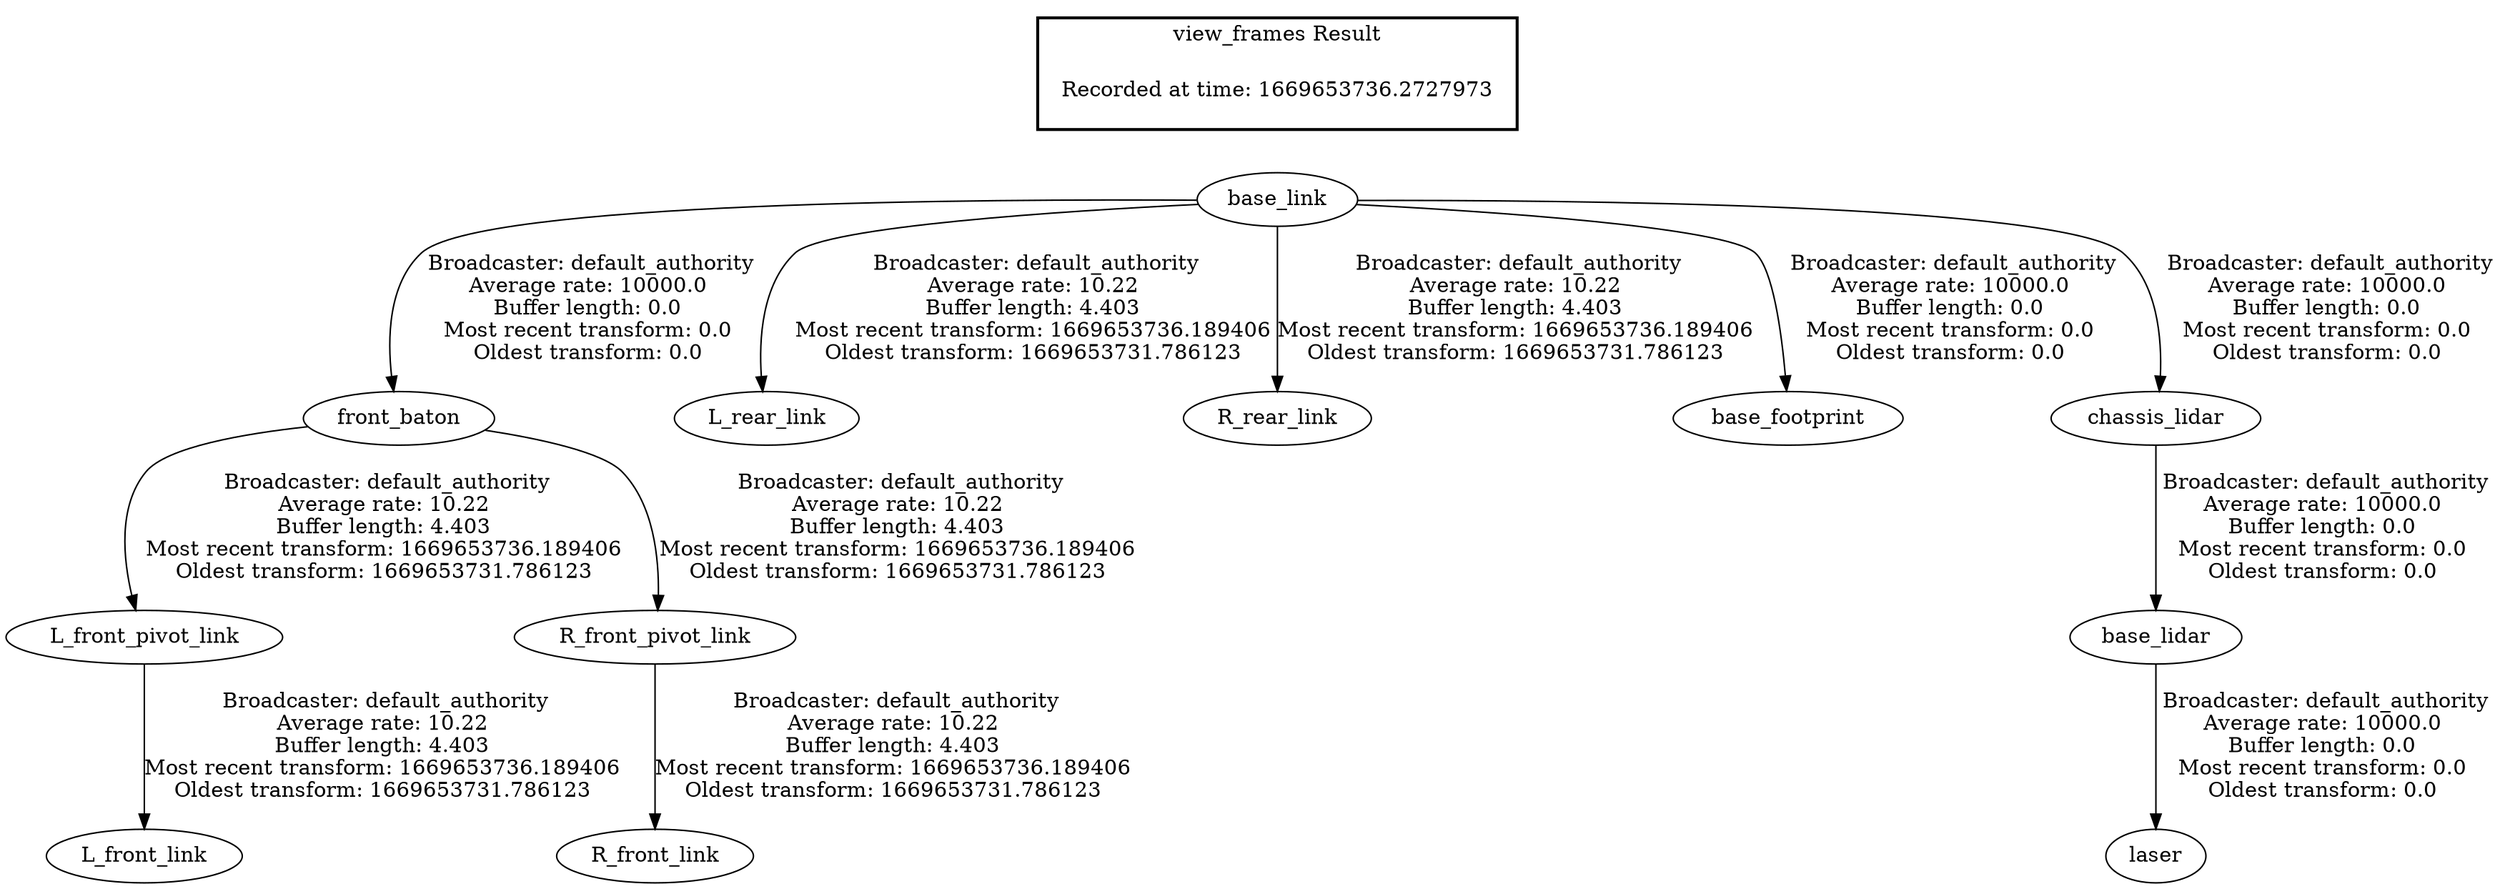 digraph G {
"front_baton" -> "L_front_pivot_link"[label=" Broadcaster: default_authority\nAverage rate: 10.22\nBuffer length: 4.403\nMost recent transform: 1669653736.189406\nOldest transform: 1669653731.786123\n"];
"base_link" -> "front_baton"[label=" Broadcaster: default_authority\nAverage rate: 10000.0\nBuffer length: 0.0\nMost recent transform: 0.0\nOldest transform: 0.0\n"];
"L_front_pivot_link" -> "L_front_link"[label=" Broadcaster: default_authority\nAverage rate: 10.22\nBuffer length: 4.403\nMost recent transform: 1669653736.189406\nOldest transform: 1669653731.786123\n"];
"base_link" -> "L_rear_link"[label=" Broadcaster: default_authority\nAverage rate: 10.22\nBuffer length: 4.403\nMost recent transform: 1669653736.189406\nOldest transform: 1669653731.786123\n"];
"front_baton" -> "R_front_pivot_link"[label=" Broadcaster: default_authority\nAverage rate: 10.22\nBuffer length: 4.403\nMost recent transform: 1669653736.189406\nOldest transform: 1669653731.786123\n"];
"R_front_pivot_link" -> "R_front_link"[label=" Broadcaster: default_authority\nAverage rate: 10.22\nBuffer length: 4.403\nMost recent transform: 1669653736.189406\nOldest transform: 1669653731.786123\n"];
"base_link" -> "R_rear_link"[label=" Broadcaster: default_authority\nAverage rate: 10.22\nBuffer length: 4.403\nMost recent transform: 1669653736.189406\nOldest transform: 1669653731.786123\n"];
"base_link" -> "base_footprint"[label=" Broadcaster: default_authority\nAverage rate: 10000.0\nBuffer length: 0.0\nMost recent transform: 0.0\nOldest transform: 0.0\n"];
"chassis_lidar" -> "base_lidar"[label=" Broadcaster: default_authority\nAverage rate: 10000.0\nBuffer length: 0.0\nMost recent transform: 0.0\nOldest transform: 0.0\n"];
"base_link" -> "chassis_lidar"[label=" Broadcaster: default_authority\nAverage rate: 10000.0\nBuffer length: 0.0\nMost recent transform: 0.0\nOldest transform: 0.0\n"];
"base_lidar" -> "laser"[label=" Broadcaster: default_authority\nAverage rate: 10000.0\nBuffer length: 0.0\nMost recent transform: 0.0\nOldest transform: 0.0\n"];
edge [style=invis];
 subgraph cluster_legend { style=bold; color=black; label ="view_frames Result";
"Recorded at time: 1669653736.2727973"[ shape=plaintext ] ;
}->"base_link";
}